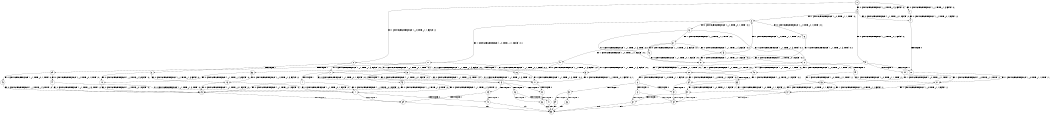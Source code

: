 digraph BCG {
size = "7, 10.5";
center = TRUE;
node [shape = circle];
0 [peripheries = 2];
0 -> 1 [label = "EX !0 !ATOMIC_EXCH_BRANCH (1, +1, TRUE, +1, 3, FALSE) !:0:"];
0 -> 2 [label = "EX !1 !ATOMIC_EXCH_BRANCH (1, +0, TRUE, +1, 1, FALSE) !:0:"];
0 -> 3 [label = "EX !0 !ATOMIC_EXCH_BRANCH (1, +1, TRUE, +1, 3, FALSE) !:0:"];
1 -> 4 [label = "EX !0 !ATOMIC_EXCH_BRANCH (1, +1, TRUE, +0, 1, FALSE) !:0:"];
2 -> 5 [label = "EX !0 !ATOMIC_EXCH_BRANCH (1, +1, TRUE, +1, 3, FALSE) !:0:1:"];
2 -> 6 [label = "TERMINATE !1"];
2 -> 7 [label = "EX !0 !ATOMIC_EXCH_BRANCH (1, +1, TRUE, +1, 3, FALSE) !:0:1:"];
3 -> 4 [label = "EX !0 !ATOMIC_EXCH_BRANCH (1, +1, TRUE, +0, 1, FALSE) !:0:"];
3 -> 8 [label = "EX !1 !ATOMIC_EXCH_BRANCH (1, +0, TRUE, +1, 1, TRUE) !:0:"];
3 -> 9 [label = "EX !0 !ATOMIC_EXCH_BRANCH (1, +1, TRUE, +0, 1, FALSE) !:0:"];
4 -> 10 [label = "TERMINATE !0"];
5 -> 11 [label = "EX !0 !ATOMIC_EXCH_BRANCH (1, +1, TRUE, +0, 1, FALSE) !:0:1:"];
6 -> 12 [label = "EX !0 !ATOMIC_EXCH_BRANCH (1, +1, TRUE, +1, 3, FALSE) !:0:"];
6 -> 13 [label = "EX !0 !ATOMIC_EXCH_BRANCH (1, +1, TRUE, +1, 3, FALSE) !:0:"];
7 -> 11 [label = "EX !0 !ATOMIC_EXCH_BRANCH (1, +1, TRUE, +0, 1, FALSE) !:0:1:"];
7 -> 14 [label = "TERMINATE !1"];
7 -> 15 [label = "EX !0 !ATOMIC_EXCH_BRANCH (1, +1, TRUE, +0, 1, FALSE) !:0:1:"];
8 -> 16 [label = "EX !0 !ATOMIC_EXCH_BRANCH (1, +1, TRUE, +0, 1, TRUE) !:0:1:"];
8 -> 17 [label = "EX !1 !ATOMIC_EXCH_BRANCH (1, +0, TRUE, +1, 1, FALSE) !:0:1:"];
8 -> 18 [label = "EX !0 !ATOMIC_EXCH_BRANCH (1, +1, TRUE, +0, 1, TRUE) !:0:1:"];
9 -> 10 [label = "TERMINATE !0"];
9 -> 19 [label = "TERMINATE !0"];
9 -> 20 [label = "EX !1 !ATOMIC_EXCH_BRANCH (1, +0, TRUE, +1, 1, TRUE) !:0:"];
10 -> 21 [label = "EX !1 !ATOMIC_EXCH_BRANCH (1, +0, TRUE, +1, 1, TRUE) !:1:"];
11 -> 22 [label = "TERMINATE !0"];
12 -> 23 [label = "EX !0 !ATOMIC_EXCH_BRANCH (1, +1, TRUE, +0, 1, FALSE) !:0:"];
13 -> 23 [label = "EX !0 !ATOMIC_EXCH_BRANCH (1, +1, TRUE, +0, 1, FALSE) !:0:"];
13 -> 24 [label = "EX !0 !ATOMIC_EXCH_BRANCH (1, +1, TRUE, +0, 1, FALSE) !:0:"];
14 -> 23 [label = "EX !0 !ATOMIC_EXCH_BRANCH (1, +1, TRUE, +0, 1, FALSE) !:0:"];
14 -> 24 [label = "EX !0 !ATOMIC_EXCH_BRANCH (1, +1, TRUE, +0, 1, FALSE) !:0:"];
15 -> 22 [label = "TERMINATE !0"];
15 -> 25 [label = "TERMINATE !1"];
15 -> 26 [label = "TERMINATE !0"];
16 -> 27 [label = "EX !0 !ATOMIC_EXCH_BRANCH (1, +1, TRUE, +1, 3, TRUE) !:0:1:"];
17 -> 28 [label = "EX !0 !ATOMIC_EXCH_BRANCH (1, +1, TRUE, +0, 1, TRUE) !:0:1:"];
17 -> 29 [label = "TERMINATE !1"];
17 -> 30 [label = "EX !0 !ATOMIC_EXCH_BRANCH (1, +1, TRUE, +0, 1, TRUE) !:0:1:"];
18 -> 27 [label = "EX !0 !ATOMIC_EXCH_BRANCH (1, +1, TRUE, +1, 3, TRUE) !:0:1:"];
18 -> 31 [label = "EX !1 !ATOMIC_EXCH_BRANCH (1, +0, TRUE, +1, 1, TRUE) !:0:1:"];
18 -> 32 [label = "EX !0 !ATOMIC_EXCH_BRANCH (1, +1, TRUE, +1, 3, TRUE) !:0:1:"];
19 -> 21 [label = "EX !1 !ATOMIC_EXCH_BRANCH (1, +0, TRUE, +1, 1, TRUE) !:1:"];
19 -> 33 [label = "EX !1 !ATOMIC_EXCH_BRANCH (1, +0, TRUE, +1, 1, TRUE) !:1:"];
20 -> 34 [label = "EX !1 !ATOMIC_EXCH_BRANCH (1, +0, TRUE, +1, 1, FALSE) !:0:1:"];
20 -> 35 [label = "TERMINATE !0"];
20 -> 36 [label = "EX !1 !ATOMIC_EXCH_BRANCH (1, +0, TRUE, +1, 1, FALSE) !:0:1:"];
21 -> 37 [label = "EX !1 !ATOMIC_EXCH_BRANCH (1, +0, TRUE, +1, 1, FALSE) !:1:"];
22 -> 38 [label = "TERMINATE !1"];
23 -> 39 [label = "TERMINATE !0"];
24 -> 39 [label = "TERMINATE !0"];
24 -> 40 [label = "TERMINATE !0"];
25 -> 39 [label = "TERMINATE !0"];
25 -> 40 [label = "TERMINATE !0"];
26 -> 38 [label = "TERMINATE !1"];
26 -> 41 [label = "TERMINATE !1"];
27 -> 42 [label = "EX !1 !ATOMIC_EXCH_BRANCH (1, +0, TRUE, +1, 1, TRUE) !:0:1:"];
28 -> 11 [label = "EX !0 !ATOMIC_EXCH_BRANCH (1, +1, TRUE, +1, 3, TRUE) !:0:1:"];
29 -> 43 [label = "EX !0 !ATOMIC_EXCH_BRANCH (1, +1, TRUE, +0, 1, TRUE) !:0:"];
29 -> 44 [label = "EX !0 !ATOMIC_EXCH_BRANCH (1, +1, TRUE, +0, 1, TRUE) !:0:"];
30 -> 11 [label = "EX !0 !ATOMIC_EXCH_BRANCH (1, +1, TRUE, +1, 3, TRUE) !:0:1:"];
30 -> 45 [label = "TERMINATE !1"];
30 -> 15 [label = "EX !0 !ATOMIC_EXCH_BRANCH (1, +1, TRUE, +1, 3, TRUE) !:0:1:"];
31 -> 46 [label = "EX !0 !ATOMIC_EXCH_BRANCH (1, +1, TRUE, +1, 3, FALSE) !:0:1:"];
31 -> 47 [label = "EX !1 !ATOMIC_EXCH_BRANCH (1, +0, TRUE, +1, 1, FALSE) !:0:1:"];
31 -> 48 [label = "EX !0 !ATOMIC_EXCH_BRANCH (1, +1, TRUE, +1, 3, FALSE) !:0:1:"];
32 -> 42 [label = "EX !1 !ATOMIC_EXCH_BRANCH (1, +0, TRUE, +1, 1, TRUE) !:0:1:"];
32 -> 49 [label = "TERMINATE !0"];
32 -> 20 [label = "EX !1 !ATOMIC_EXCH_BRANCH (1, +0, TRUE, +1, 1, TRUE) !:0:1:"];
33 -> 37 [label = "EX !1 !ATOMIC_EXCH_BRANCH (1, +0, TRUE, +1, 1, FALSE) !:1:"];
33 -> 50 [label = "EX !1 !ATOMIC_EXCH_BRANCH (1, +0, TRUE, +1, 1, FALSE) !:1:"];
34 -> 51 [label = "TERMINATE !0"];
35 -> 37 [label = "EX !1 !ATOMIC_EXCH_BRANCH (1, +0, TRUE, +1, 1, FALSE) !:1:"];
35 -> 50 [label = "EX !1 !ATOMIC_EXCH_BRANCH (1, +0, TRUE, +1, 1, FALSE) !:1:"];
36 -> 51 [label = "TERMINATE !0"];
36 -> 52 [label = "TERMINATE !1"];
36 -> 53 [label = "TERMINATE !0"];
37 -> 54 [label = "TERMINATE !1"];
38 -> 55 [label = "exit"];
39 -> 55 [label = "exit"];
40 -> 55 [label = "exit"];
41 -> 55 [label = "exit"];
42 -> 34 [label = "EX !1 !ATOMIC_EXCH_BRANCH (1, +0, TRUE, +1, 1, FALSE) !:0:1:"];
43 -> 23 [label = "EX !0 !ATOMIC_EXCH_BRANCH (1, +1, TRUE, +1, 3, TRUE) !:0:"];
44 -> 23 [label = "EX !0 !ATOMIC_EXCH_BRANCH (1, +1, TRUE, +1, 3, TRUE) !:0:"];
44 -> 24 [label = "EX !0 !ATOMIC_EXCH_BRANCH (1, +1, TRUE, +1, 3, TRUE) !:0:"];
45 -> 23 [label = "EX !0 !ATOMIC_EXCH_BRANCH (1, +1, TRUE, +1, 3, TRUE) !:0:"];
45 -> 24 [label = "EX !0 !ATOMIC_EXCH_BRANCH (1, +1, TRUE, +1, 3, TRUE) !:0:"];
46 -> 27 [label = "EX !0 !ATOMIC_EXCH_BRANCH (1, +1, TRUE, +0, 1, FALSE) !:0:1:"];
47 -> 5 [label = "EX !0 !ATOMIC_EXCH_BRANCH (1, +1, TRUE, +1, 3, FALSE) !:0:1:"];
47 -> 56 [label = "TERMINATE !1"];
47 -> 7 [label = "EX !0 !ATOMIC_EXCH_BRANCH (1, +1, TRUE, +1, 3, FALSE) !:0:1:"];
48 -> 27 [label = "EX !0 !ATOMIC_EXCH_BRANCH (1, +1, TRUE, +0, 1, FALSE) !:0:1:"];
48 -> 8 [label = "EX !1 !ATOMIC_EXCH_BRANCH (1, +0, TRUE, +1, 1, TRUE) !:0:1:"];
48 -> 32 [label = "EX !0 !ATOMIC_EXCH_BRANCH (1, +1, TRUE, +0, 1, FALSE) !:0:1:"];
49 -> 21 [label = "EX !1 !ATOMIC_EXCH_BRANCH (1, +0, TRUE, +1, 1, TRUE) !:1:"];
49 -> 33 [label = "EX !1 !ATOMIC_EXCH_BRANCH (1, +0, TRUE, +1, 1, TRUE) !:1:"];
50 -> 54 [label = "TERMINATE !1"];
50 -> 57 [label = "TERMINATE !1"];
51 -> 54 [label = "TERMINATE !1"];
52 -> 58 [label = "TERMINATE !0"];
52 -> 59 [label = "TERMINATE !0"];
53 -> 54 [label = "TERMINATE !1"];
53 -> 57 [label = "TERMINATE !1"];
54 -> 55 [label = "exit"];
56 -> 12 [label = "EX !0 !ATOMIC_EXCH_BRANCH (1, +1, TRUE, +1, 3, FALSE) !:0:"];
56 -> 13 [label = "EX !0 !ATOMIC_EXCH_BRANCH (1, +1, TRUE, +1, 3, FALSE) !:0:"];
57 -> 55 [label = "exit"];
58 -> 55 [label = "exit"];
59 -> 55 [label = "exit"];
}

